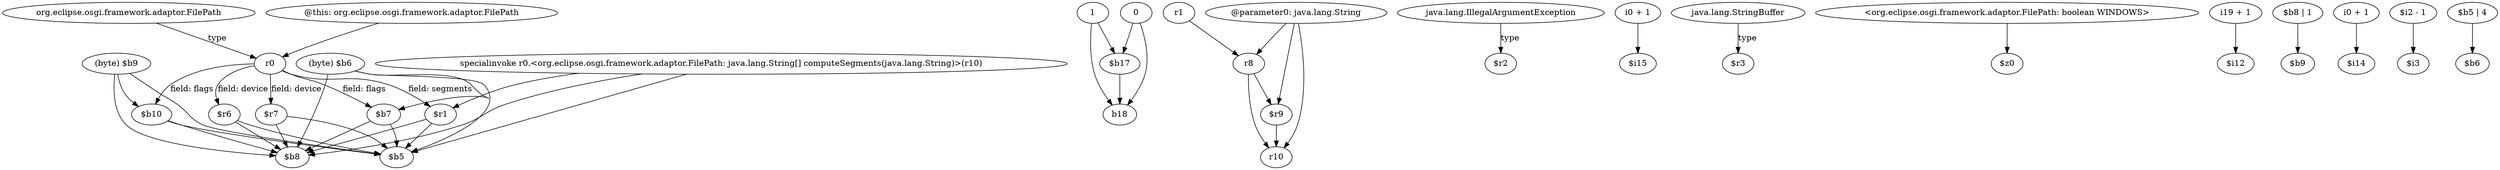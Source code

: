 digraph g {
0[label="r0"]
1[label="$r1"]
0->1[label="field: segments"]
2[label="1"]
3[label="b18"]
2->3[label=""]
4[label="r8"]
5[label="$r9"]
4->5[label=""]
6[label="$b7"]
0->6[label="field: flags"]
7[label="(byte) $b6"]
8[label="$b8"]
7->8[label=""]
9[label="0"]
9->3[label=""]
10[label="$b17"]
10->3[label=""]
11[label="(byte) $b9"]
12[label="$b5"]
11->12[label=""]
13[label="$b10"]
13->8[label=""]
14[label="$r7"]
0->14[label="field: device"]
15[label="java.lang.IllegalArgumentException"]
16[label="$r2"]
15->16[label="type"]
17[label="$r6"]
17->8[label=""]
0->17[label="field: device"]
18[label="i0 + 1"]
19[label="$i15"]
18->19[label=""]
14->12[label=""]
7->6[label=""]
20[label="org.eclipse.osgi.framework.adaptor.FilePath"]
20->0[label="type"]
13->12[label=""]
1->8[label=""]
21[label="@parameter0: java.lang.String"]
22[label="r10"]
21->22[label=""]
6->12[label=""]
23[label="java.lang.StringBuffer"]
24[label="$r3"]
23->24[label="type"]
21->4[label=""]
25[label="<org.eclipse.osgi.framework.adaptor.FilePath: boolean WINDOWS>"]
26[label="$z0"]
25->26[label=""]
27[label="r1"]
27->4[label=""]
14->8[label=""]
21->5[label=""]
17->12[label=""]
28[label="i19 + 1"]
29[label="$i12"]
28->29[label=""]
1->12[label=""]
30[label="@this: org.eclipse.osgi.framework.adaptor.FilePath"]
30->0[label=""]
11->13[label=""]
11->8[label=""]
31[label="specialinvoke r0.<org.eclipse.osgi.framework.adaptor.FilePath: java.lang.String[] computeSegments(java.lang.String)>(r10)"]
31->8[label=""]
6->8[label=""]
31->1[label=""]
32[label="$b8 | 1"]
33[label="$b9"]
32->33[label=""]
0->13[label="field: flags"]
5->22[label=""]
34[label="i0 + 1"]
35[label="$i14"]
34->35[label=""]
7->12[label=""]
9->10[label=""]
36[label="$i2 - 1"]
37[label="$i3"]
36->37[label=""]
2->10[label=""]
38[label="$b5 | 4"]
39[label="$b6"]
38->39[label=""]
4->22[label=""]
31->12[label=""]
}